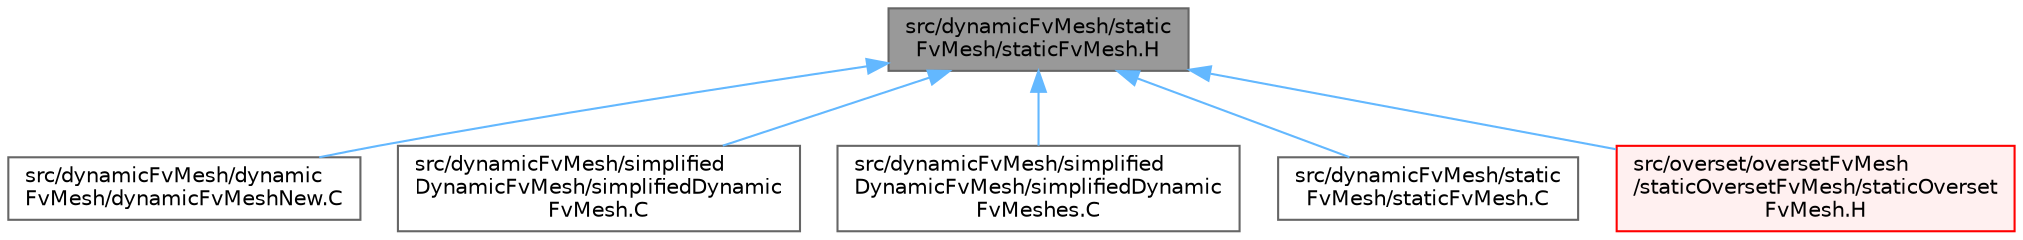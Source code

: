 digraph "src/dynamicFvMesh/staticFvMesh/staticFvMesh.H"
{
 // LATEX_PDF_SIZE
  bgcolor="transparent";
  edge [fontname=Helvetica,fontsize=10,labelfontname=Helvetica,labelfontsize=10];
  node [fontname=Helvetica,fontsize=10,shape=box,height=0.2,width=0.4];
  Node1 [id="Node000001",label="src/dynamicFvMesh/static\lFvMesh/staticFvMesh.H",height=0.2,width=0.4,color="gray40", fillcolor="grey60", style="filled", fontcolor="black",tooltip=" "];
  Node1 -> Node2 [id="edge1_Node000001_Node000002",dir="back",color="steelblue1",style="solid",tooltip=" "];
  Node2 [id="Node000002",label="src/dynamicFvMesh/dynamic\lFvMesh/dynamicFvMeshNew.C",height=0.2,width=0.4,color="grey40", fillcolor="white", style="filled",URL="$dynamicFvMeshNew_8C.html",tooltip=" "];
  Node1 -> Node3 [id="edge2_Node000001_Node000003",dir="back",color="steelblue1",style="solid",tooltip=" "];
  Node3 [id="Node000003",label="src/dynamicFvMesh/simplified\lDynamicFvMesh/simplifiedDynamic\lFvMesh.C",height=0.2,width=0.4,color="grey40", fillcolor="white", style="filled",URL="$simplifiedDynamicFvMesh_8C.html",tooltip=" "];
  Node1 -> Node4 [id="edge3_Node000001_Node000004",dir="back",color="steelblue1",style="solid",tooltip=" "];
  Node4 [id="Node000004",label="src/dynamicFvMesh/simplified\lDynamicFvMesh/simplifiedDynamic\lFvMeshes.C",height=0.2,width=0.4,color="grey40", fillcolor="white", style="filled",URL="$simplifiedDynamicFvMeshes_8C.html",tooltip=" "];
  Node1 -> Node5 [id="edge4_Node000001_Node000005",dir="back",color="steelblue1",style="solid",tooltip=" "];
  Node5 [id="Node000005",label="src/dynamicFvMesh/static\lFvMesh/staticFvMesh.C",height=0.2,width=0.4,color="grey40", fillcolor="white", style="filled",URL="$staticFvMesh_8C.html",tooltip=" "];
  Node1 -> Node6 [id="edge5_Node000001_Node000006",dir="back",color="steelblue1",style="solid",tooltip=" "];
  Node6 [id="Node000006",label="src/overset/oversetFvMesh\l/staticOversetFvMesh/staticOverset\lFvMesh.H",height=0.2,width=0.4,color="red", fillcolor="#FFF0F0", style="filled",URL="$staticOversetFvMesh_8H.html",tooltip=" "];
}
